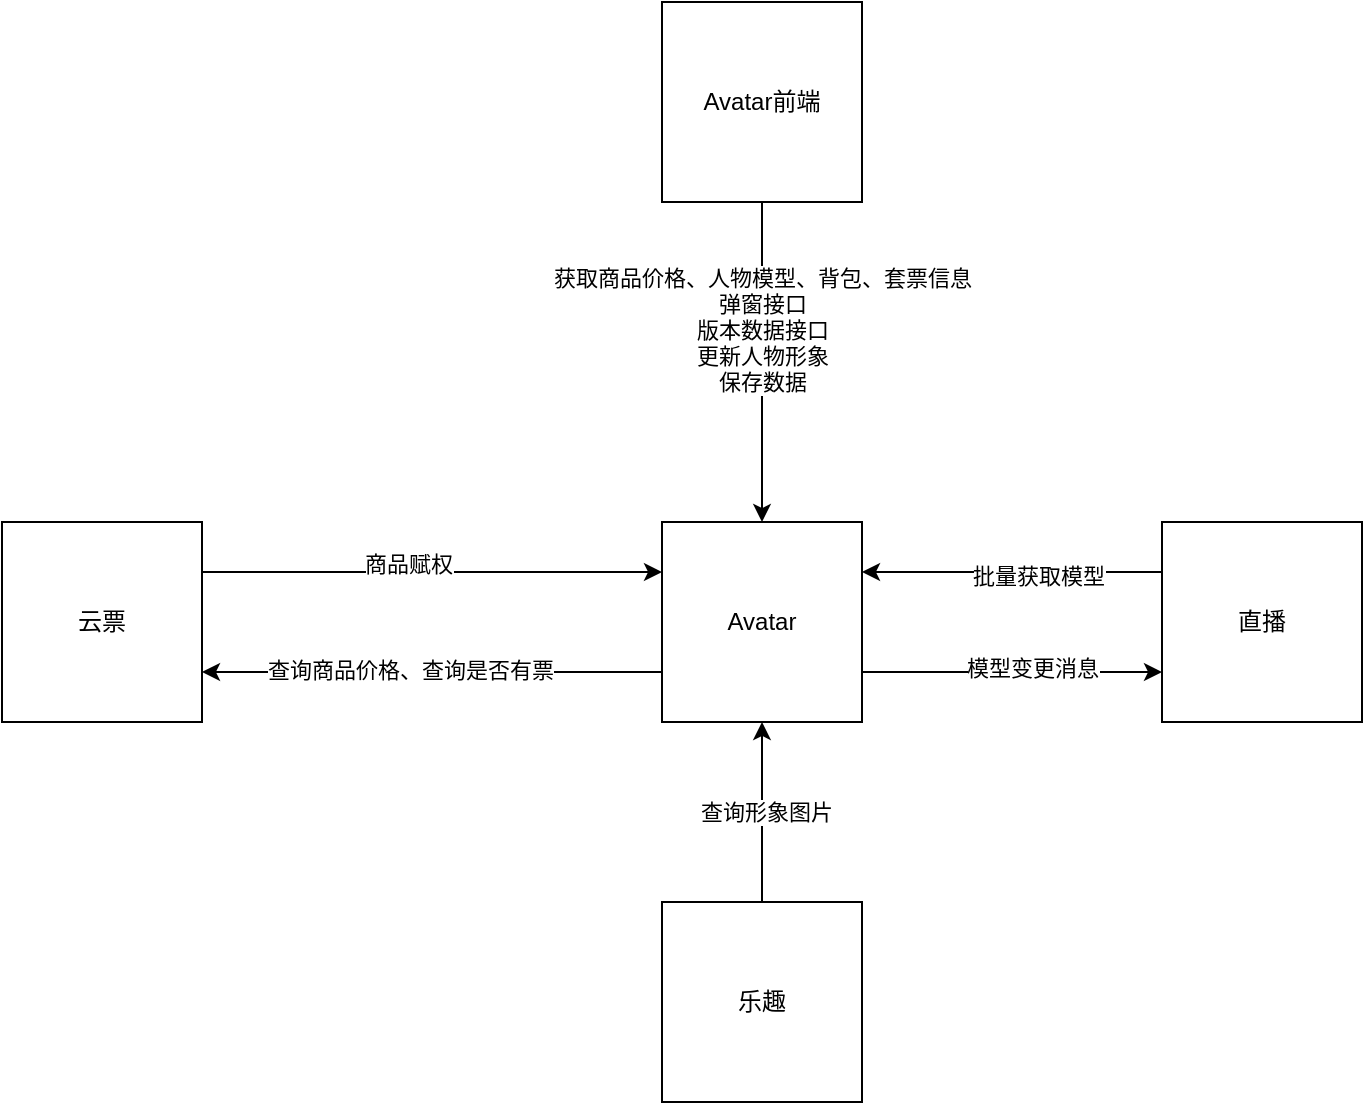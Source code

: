 <mxfile version="14.1.8" type="github">
  <diagram id="zCO4QiFFGbmzm_NFdVYy" name="Page-1">
    <mxGraphModel dx="1426" dy="769" grid="1" gridSize="10" guides="1" tooltips="1" connect="1" arrows="1" fold="1" page="1" pageScale="1" pageWidth="827" pageHeight="1169" math="0" shadow="0">
      <root>
        <mxCell id="0" />
        <mxCell id="1" parent="0" />
        <mxCell id="05KRr6SOeIXXv4PCgBDe-13" style="edgeStyle=orthogonalEdgeStyle;rounded=0;orthogonalLoop=1;jettySize=auto;html=1;exitX=0;exitY=0.75;exitDx=0;exitDy=0;entryX=1;entryY=0.75;entryDx=0;entryDy=0;" edge="1" parent="1" source="05KRr6SOeIXXv4PCgBDe-2" target="05KRr6SOeIXXv4PCgBDe-11">
          <mxGeometry relative="1" as="geometry" />
        </mxCell>
        <mxCell id="05KRr6SOeIXXv4PCgBDe-15" value="查询商品价格、查询是否有票" style="edgeLabel;html=1;align=center;verticalAlign=middle;resizable=0;points=[];" vertex="1" connectable="0" parent="05KRr6SOeIXXv4PCgBDe-13">
          <mxGeometry x="0.327" y="-1" relative="1" as="geometry">
            <mxPoint x="26" as="offset" />
          </mxGeometry>
        </mxCell>
        <mxCell id="05KRr6SOeIXXv4PCgBDe-18" style="edgeStyle=orthogonalEdgeStyle;rounded=0;orthogonalLoop=1;jettySize=auto;html=1;exitX=1;exitY=0.75;exitDx=0;exitDy=0;entryX=0;entryY=0.75;entryDx=0;entryDy=0;" edge="1" parent="1" source="05KRr6SOeIXXv4PCgBDe-2" target="05KRr6SOeIXXv4PCgBDe-16">
          <mxGeometry relative="1" as="geometry" />
        </mxCell>
        <mxCell id="05KRr6SOeIXXv4PCgBDe-19" value="模型变更消息" style="edgeLabel;html=1;align=center;verticalAlign=middle;resizable=0;points=[];" vertex="1" connectable="0" parent="05KRr6SOeIXXv4PCgBDe-18">
          <mxGeometry x="-0.1" y="2" relative="1" as="geometry">
            <mxPoint x="17" as="offset" />
          </mxGeometry>
        </mxCell>
        <mxCell id="05KRr6SOeIXXv4PCgBDe-2" value="Avatar" style="whiteSpace=wrap;html=1;aspect=fixed;" vertex="1" parent="1">
          <mxGeometry x="370" y="480" width="100" height="100" as="geometry" />
        </mxCell>
        <mxCell id="05KRr6SOeIXXv4PCgBDe-12" style="edgeStyle=orthogonalEdgeStyle;rounded=0;orthogonalLoop=1;jettySize=auto;html=1;exitX=1;exitY=0.25;exitDx=0;exitDy=0;entryX=0;entryY=0.25;entryDx=0;entryDy=0;" edge="1" parent="1" source="05KRr6SOeIXXv4PCgBDe-11" target="05KRr6SOeIXXv4PCgBDe-2">
          <mxGeometry relative="1" as="geometry" />
        </mxCell>
        <mxCell id="05KRr6SOeIXXv4PCgBDe-14" value="商品赋权" style="edgeLabel;html=1;align=center;verticalAlign=middle;resizable=0;points=[];" vertex="1" connectable="0" parent="05KRr6SOeIXXv4PCgBDe-12">
          <mxGeometry x="-0.409" y="4" relative="1" as="geometry">
            <mxPoint x="35" as="offset" />
          </mxGeometry>
        </mxCell>
        <mxCell id="05KRr6SOeIXXv4PCgBDe-11" value="云票" style="whiteSpace=wrap;html=1;aspect=fixed;" vertex="1" parent="1">
          <mxGeometry x="40" y="480" width="100" height="100" as="geometry" />
        </mxCell>
        <mxCell id="05KRr6SOeIXXv4PCgBDe-20" style="edgeStyle=orthogonalEdgeStyle;rounded=0;orthogonalLoop=1;jettySize=auto;html=1;exitX=0;exitY=0.25;exitDx=0;exitDy=0;entryX=1;entryY=0.25;entryDx=0;entryDy=0;" edge="1" parent="1" source="05KRr6SOeIXXv4PCgBDe-16" target="05KRr6SOeIXXv4PCgBDe-2">
          <mxGeometry relative="1" as="geometry" />
        </mxCell>
        <mxCell id="05KRr6SOeIXXv4PCgBDe-21" value="批量获取模型" style="edgeLabel;html=1;align=center;verticalAlign=middle;resizable=0;points=[];" vertex="1" connectable="0" parent="05KRr6SOeIXXv4PCgBDe-20">
          <mxGeometry x="-0.171" y="2" relative="1" as="geometry">
            <mxPoint as="offset" />
          </mxGeometry>
        </mxCell>
        <mxCell id="05KRr6SOeIXXv4PCgBDe-16" value="直播" style="whiteSpace=wrap;html=1;aspect=fixed;" vertex="1" parent="1">
          <mxGeometry x="620" y="480" width="100" height="100" as="geometry" />
        </mxCell>
        <mxCell id="05KRr6SOeIXXv4PCgBDe-23" style="edgeStyle=orthogonalEdgeStyle;rounded=0;orthogonalLoop=1;jettySize=auto;html=1;exitX=0.5;exitY=1;exitDx=0;exitDy=0;entryX=0.5;entryY=0;entryDx=0;entryDy=0;" edge="1" parent="1" source="05KRr6SOeIXXv4PCgBDe-22" target="05KRr6SOeIXXv4PCgBDe-2">
          <mxGeometry relative="1" as="geometry" />
        </mxCell>
        <mxCell id="05KRr6SOeIXXv4PCgBDe-24" value="获取商品价格、人物模型、背包、套票信息&lt;br&gt;弹窗接口&lt;br&gt;版本数据接口&lt;br&gt;更新人物形象&lt;br&gt;保存数据" style="edgeLabel;html=1;align=center;verticalAlign=middle;resizable=0;points=[];" vertex="1" connectable="0" parent="05KRr6SOeIXXv4PCgBDe-23">
          <mxGeometry x="-0.2" relative="1" as="geometry">
            <mxPoint as="offset" />
          </mxGeometry>
        </mxCell>
        <mxCell id="05KRr6SOeIXXv4PCgBDe-22" value="Avatar前端" style="whiteSpace=wrap;html=1;aspect=fixed;" vertex="1" parent="1">
          <mxGeometry x="370" y="220" width="100" height="100" as="geometry" />
        </mxCell>
        <mxCell id="05KRr6SOeIXXv4PCgBDe-26" style="edgeStyle=orthogonalEdgeStyle;rounded=0;orthogonalLoop=1;jettySize=auto;html=1;exitX=0.5;exitY=0;exitDx=0;exitDy=0;" edge="1" parent="1" source="05KRr6SOeIXXv4PCgBDe-25" target="05KRr6SOeIXXv4PCgBDe-2">
          <mxGeometry relative="1" as="geometry" />
        </mxCell>
        <mxCell id="05KRr6SOeIXXv4PCgBDe-27" value="查询形象图片" style="edgeLabel;html=1;align=center;verticalAlign=middle;resizable=0;points=[];" vertex="1" connectable="0" parent="05KRr6SOeIXXv4PCgBDe-26">
          <mxGeometry y="-2" relative="1" as="geometry">
            <mxPoint as="offset" />
          </mxGeometry>
        </mxCell>
        <mxCell id="05KRr6SOeIXXv4PCgBDe-25" value="乐趣" style="whiteSpace=wrap;html=1;aspect=fixed;" vertex="1" parent="1">
          <mxGeometry x="370" y="670" width="100" height="100" as="geometry" />
        </mxCell>
      </root>
    </mxGraphModel>
  </diagram>
</mxfile>
